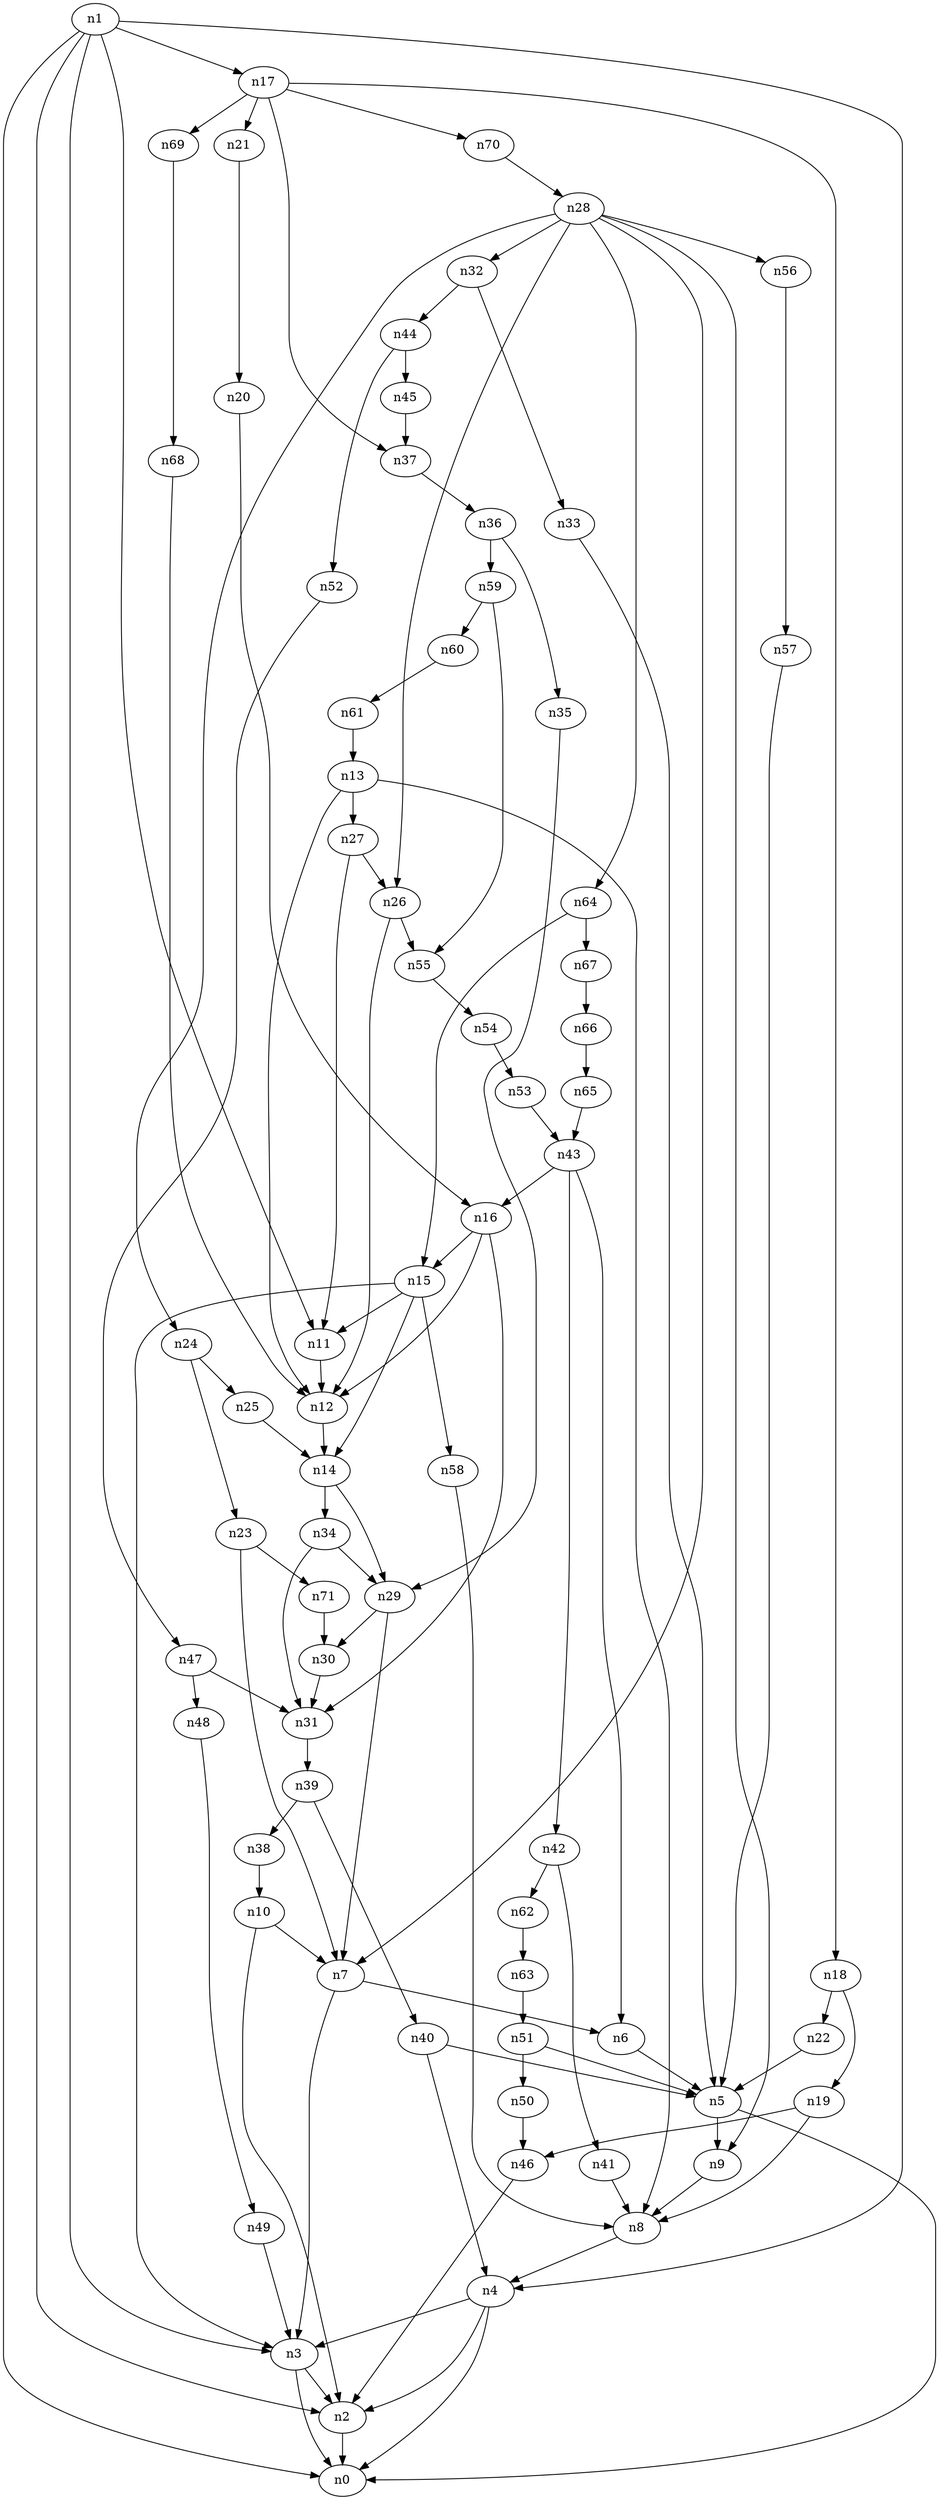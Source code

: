 digraph G {
	n1 -> n0	 [_graphml_id=e0];
	n1 -> n2	 [_graphml_id=e1];
	n1 -> n3	 [_graphml_id=e6];
	n1 -> n4	 [_graphml_id=e9];
	n1 -> n11	 [_graphml_id=e19];
	n1 -> n17	 [_graphml_id=e28];
	n2 -> n0	 [_graphml_id=e5];
	n3 -> n0	 [_graphml_id=e8];
	n3 -> n2	 [_graphml_id=e2];
	n4 -> n0	 [_graphml_id=e4];
	n4 -> n2	 [_graphml_id=e7];
	n4 -> n3	 [_graphml_id=e3];
	n5 -> n0	 [_graphml_id=e10];
	n5 -> n9	 [_graphml_id=e16];
	n6 -> n5	 [_graphml_id=e11];
	n7 -> n3	 [_graphml_id=e13];
	n7 -> n6	 [_graphml_id=e12];
	n8 -> n4	 [_graphml_id=e14];
	n9 -> n8	 [_graphml_id=e15];
	n10 -> n2	 [_graphml_id=e18];
	n10 -> n7	 [_graphml_id=e17];
	n11 -> n12	 [_graphml_id=e20];
	n12 -> n14	 [_graphml_id=e23];
	n13 -> n8	 [_graphml_id=e22];
	n13 -> n12	 [_graphml_id=e21];
	n13 -> n27	 [_graphml_id=e47];
	n14 -> n29	 [_graphml_id=e117];
	n14 -> n34	 [_graphml_id=e56];
	n15 -> n3	 [_graphml_id=e37];
	n15 -> n11	 [_graphml_id=e25];
	n15 -> n14	 [_graphml_id=e24];
	n15 -> n58	 [_graphml_id=e95];
	n16 -> n12	 [_graphml_id=e27];
	n16 -> n15	 [_graphml_id=e26];
	n16 -> n31	 [_graphml_id=e51];
	n17 -> n18	 [_graphml_id=e29];
	n17 -> n21	 [_graphml_id=e34];
	n17 -> n37	 [_graphml_id=e61];
	n17 -> n69	 [_graphml_id=e114];
	n17 -> n70	 [_graphml_id=e115];
	n18 -> n19	 [_graphml_id=e30];
	n18 -> n22	 [_graphml_id=e36];
	n19 -> n8	 [_graphml_id=e31];
	n19 -> n46	 [_graphml_id=e75];
	n20 -> n16	 [_graphml_id=e32];
	n21 -> n20	 [_graphml_id=e33];
	n22 -> n5	 [_graphml_id=e35];
	n23 -> n7	 [_graphml_id=e38];
	n23 -> n71	 [_graphml_id=e118];
	n24 -> n23	 [_graphml_id=e39];
	n24 -> n25	 [_graphml_id=e40];
	n25 -> n14	 [_graphml_id=e41];
	n26 -> n12	 [_graphml_id=e42];
	n26 -> n55	 [_graphml_id=e91];
	n27 -> n11	 [_graphml_id=e44];
	n27 -> n26	 [_graphml_id=e43];
	n28 -> n7	 [_graphml_id=e45];
	n28 -> n9	 [_graphml_id=e77];
	n28 -> n24	 [_graphml_id=e46];
	n28 -> n26	 [_graphml_id=e57];
	n28 -> n32	 [_graphml_id=e52];
	n28 -> n56	 [_graphml_id=e92];
	n28 -> n64	 [_graphml_id=e106];
	n29 -> n7	 [_graphml_id=e48];
	n29 -> n30	 [_graphml_id=e49];
	n30 -> n31	 [_graphml_id=e50];
	n31 -> n39	 [_graphml_id=e64];
	n32 -> n33	 [_graphml_id=e53];
	n32 -> n44	 [_graphml_id=e72];
	n33 -> n5	 [_graphml_id=e54];
	n34 -> n29	 [_graphml_id=e55];
	n34 -> n31	 [_graphml_id=e87];
	n35 -> n29	 [_graphml_id=e58];
	n36 -> n35	 [_graphml_id=e59];
	n36 -> n59	 [_graphml_id=e107];
	n37 -> n36	 [_graphml_id=e60];
	n38 -> n10	 [_graphml_id=e62];
	n39 -> n38	 [_graphml_id=e63];
	n39 -> n40	 [_graphml_id=e65];
	n40 -> n4	 [_graphml_id=e66];
	n40 -> n5	 [_graphml_id=e67];
	n41 -> n8	 [_graphml_id=e68];
	n42 -> n41	 [_graphml_id=e69];
	n42 -> n62	 [_graphml_id=e102];
	n43 -> n6	 [_graphml_id=e71];
	n43 -> n16	 [_graphml_id=e97];
	n43 -> n42	 [_graphml_id=e70];
	n44 -> n45	 [_graphml_id=e73];
	n44 -> n52	 [_graphml_id=e86];
	n45 -> n37	 [_graphml_id=e74];
	n46 -> n2	 [_graphml_id=e76];
	n47 -> n31	 [_graphml_id=e78];
	n47 -> n48	 [_graphml_id=e79];
	n48 -> n49	 [_graphml_id=e80];
	n49 -> n3	 [_graphml_id=e81];
	n50 -> n46	 [_graphml_id=e82];
	n51 -> n5	 [_graphml_id=e84];
	n51 -> n50	 [_graphml_id=e83];
	n52 -> n47	 [_graphml_id=e85];
	n53 -> n43	 [_graphml_id=e88];
	n54 -> n53	 [_graphml_id=e89];
	n55 -> n54	 [_graphml_id=e90];
	n56 -> n57	 [_graphml_id=e93];
	n57 -> n5	 [_graphml_id=e94];
	n58 -> n8	 [_graphml_id=e96];
	n59 -> n55	 [_graphml_id=e98];
	n59 -> n60	 [_graphml_id=e99];
	n60 -> n61	 [_graphml_id=e100];
	n61 -> n13	 [_graphml_id=e101];
	n62 -> n63	 [_graphml_id=e103];
	n63 -> n51	 [_graphml_id=e104];
	n64 -> n15	 [_graphml_id=e105];
	n64 -> n67	 [_graphml_id=e111];
	n65 -> n43	 [_graphml_id=e108];
	n66 -> n65	 [_graphml_id=e109];
	n67 -> n66	 [_graphml_id=e110];
	n68 -> n12	 [_graphml_id=e112];
	n69 -> n68	 [_graphml_id=e113];
	n70 -> n28	 [_graphml_id=e116];
	n71 -> n30	 [_graphml_id=e119];
}
